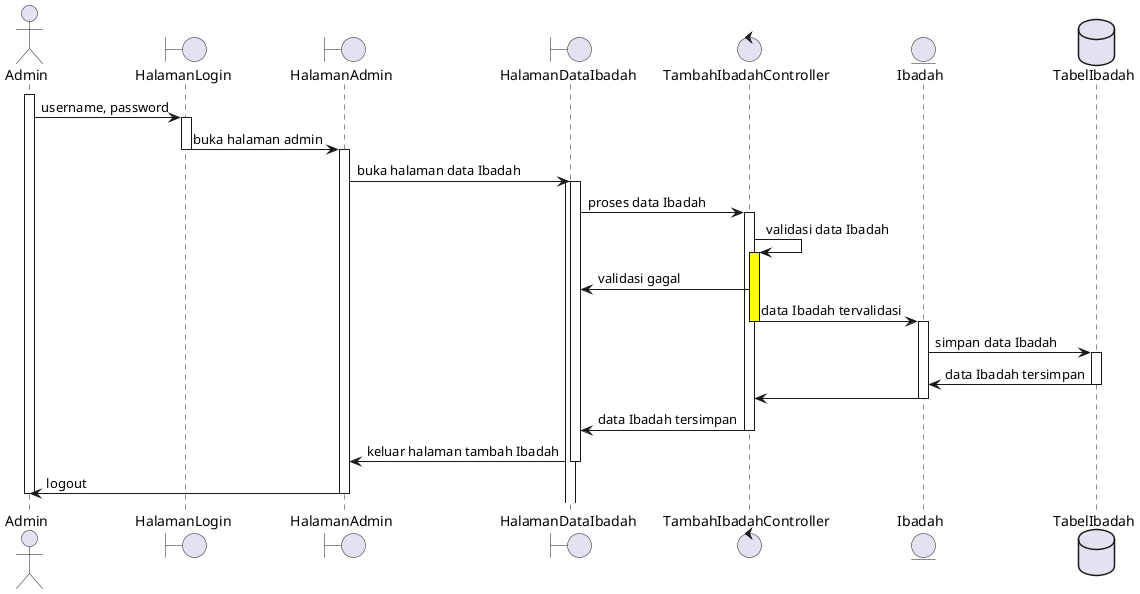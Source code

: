 @startuml TambahIbadah
' Declare
actor Admin as admin
boundary HalamanLogin as login_page
boundary HalamanAdmin as admin_page
boundary HalamanDataIbadah as Ibadah_page
control TambahIbadahController as Ibadah_page_controller
entity Ibadah as Ibadah
database TabelIbadah as Ibadah_table


' Flow
activate admin
admin -> login_page : username, password

activate login_page
login_page -> admin_page : buka halaman admin
deactivate login_page
activate admin_page

admin_page -> Ibadah_page : buka halaman data Ibadah
activate Ibadah_page

activate Ibadah_page
Ibadah_page -> Ibadah_page_controller : proses data Ibadah
activate Ibadah_page_controller
Ibadah_page_controller -> Ibadah_page_controller : validasi data Ibadah
activate Ibadah_page_controller #Yellow
Ibadah_page_controller -> Ibadah_page :  validasi gagal
Ibadah_page_controller -> Ibadah : data Ibadah tervalidasi
deactivate Ibadah_page_controller

activate Ibadah
Ibadah -> Ibadah_table : simpan data Ibadah
activate Ibadah_table

Ibadah_table -> Ibadah : data Ibadah tersimpan
deactivate Ibadah_table

Ibadah -> Ibadah_page_controller
deactivate Ibadah

Ibadah_page_controller -> Ibadah_page :  data Ibadah tersimpan
deactivate Ibadah_page_controller

Ibadah_page -> admin_page : keluar halaman tambah Ibadah
deactivate Ibadah_page

admin_page -> admin : logout
deactivate admin_page
deactivate admin




@enduml